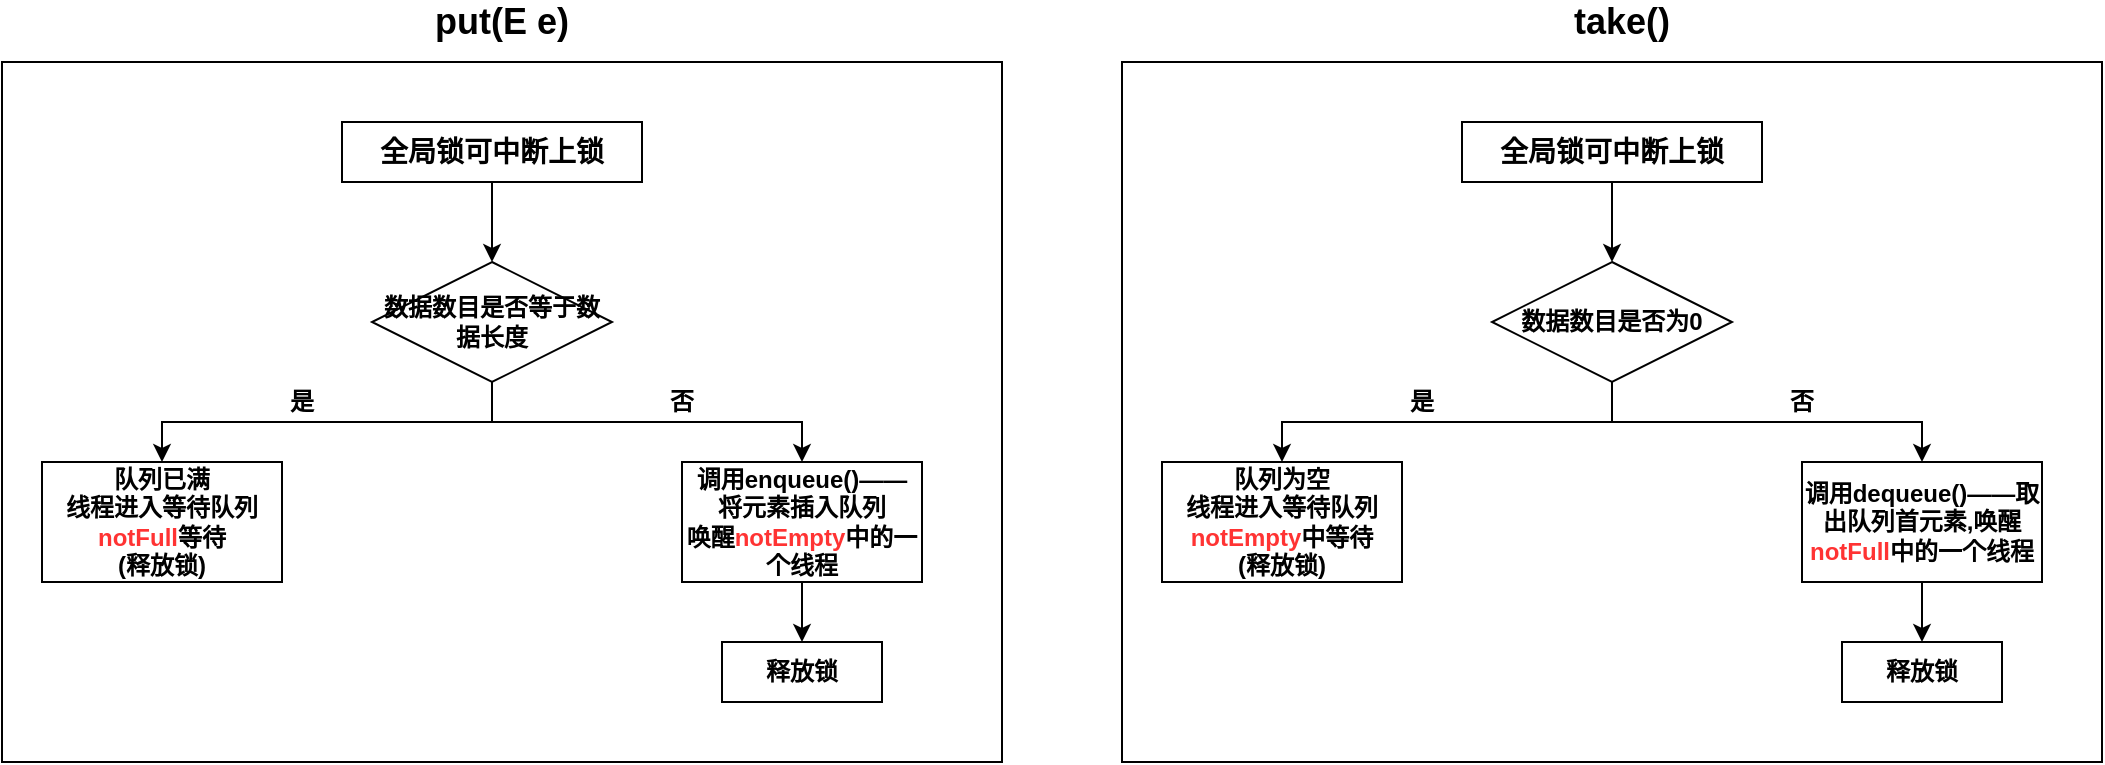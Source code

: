 <mxfile version="15.2.7" type="device"><diagram id="1-_AQjtJJ2hTWgYnR0Jd" name="第 1 页"><mxGraphModel dx="1205" dy="696" grid="1" gridSize="10" guides="1" tooltips="1" connect="1" arrows="1" fold="1" page="1" pageScale="1" pageWidth="827" pageHeight="1169" math="0" shadow="0"><root><mxCell id="0"/><mxCell id="1" parent="0"/><mxCell id="AFmiz90p8ESRLuMekRya-13" value="" style="rounded=0;whiteSpace=wrap;html=1;" vertex="1" parent="1"><mxGeometry x="120" y="40" width="500" height="350" as="geometry"/></mxCell><mxCell id="AFmiz90p8ESRLuMekRya-6" style="edgeStyle=orthogonalEdgeStyle;rounded=0;orthogonalLoop=1;jettySize=auto;html=1;exitX=0.5;exitY=1;exitDx=0;exitDy=0;entryX=0.5;entryY=0;entryDx=0;entryDy=0;" edge="1" parent="1" source="AFmiz90p8ESRLuMekRya-3" target="AFmiz90p8ESRLuMekRya-5"><mxGeometry relative="1" as="geometry"/></mxCell><mxCell id="AFmiz90p8ESRLuMekRya-3" value="&lt;b&gt;&lt;font style=&quot;font-size: 14px&quot;&gt;全局锁可中断上锁&lt;/font&gt;&lt;/b&gt;" style="rounded=0;whiteSpace=wrap;html=1;" vertex="1" parent="1"><mxGeometry x="290" y="70" width="150" height="30" as="geometry"/></mxCell><mxCell id="AFmiz90p8ESRLuMekRya-8" style="edgeStyle=orthogonalEdgeStyle;rounded=0;orthogonalLoop=1;jettySize=auto;html=1;exitX=0.5;exitY=1;exitDx=0;exitDy=0;" edge="1" parent="1" source="AFmiz90p8ESRLuMekRya-5" target="AFmiz90p8ESRLuMekRya-7"><mxGeometry relative="1" as="geometry"/></mxCell><mxCell id="AFmiz90p8ESRLuMekRya-10" style="edgeStyle=orthogonalEdgeStyle;rounded=0;orthogonalLoop=1;jettySize=auto;html=1;exitX=0.5;exitY=1;exitDx=0;exitDy=0;entryX=0.5;entryY=0;entryDx=0;entryDy=0;" edge="1" parent="1" source="AFmiz90p8ESRLuMekRya-5" target="AFmiz90p8ESRLuMekRya-9"><mxGeometry relative="1" as="geometry"/></mxCell><mxCell id="AFmiz90p8ESRLuMekRya-5" value="&lt;b&gt;数据数目是否等于数据长度&lt;/b&gt;" style="rhombus;whiteSpace=wrap;html=1;" vertex="1" parent="1"><mxGeometry x="305" y="140" width="120" height="60" as="geometry"/></mxCell><mxCell id="AFmiz90p8ESRLuMekRya-7" value="&lt;b&gt;队列已满&lt;br&gt;线程进入等待队列&lt;font color=&quot;#ff3333&quot;&gt;notFull&lt;/font&gt;等待&lt;br&gt;(释放锁)&lt;br&gt;&lt;/b&gt;" style="rounded=0;whiteSpace=wrap;html=1;" vertex="1" parent="1"><mxGeometry x="140" y="240" width="120" height="60" as="geometry"/></mxCell><mxCell id="AFmiz90p8ESRLuMekRya-27" style="edgeStyle=orthogonalEdgeStyle;rounded=0;orthogonalLoop=1;jettySize=auto;html=1;exitX=0.5;exitY=1;exitDx=0;exitDy=0;entryX=0.5;entryY=0;entryDx=0;entryDy=0;" edge="1" parent="1" source="AFmiz90p8ESRLuMekRya-9" target="AFmiz90p8ESRLuMekRya-26"><mxGeometry relative="1" as="geometry"/></mxCell><mxCell id="AFmiz90p8ESRLuMekRya-9" value="&lt;b&gt;调用enqueue()——&lt;br&gt;将元素插入队列&lt;br&gt;唤醒&lt;font color=&quot;#ff3333&quot;&gt;notEmpty&lt;/font&gt;中的一个线程&lt;br&gt;&lt;/b&gt;" style="rounded=0;whiteSpace=wrap;html=1;" vertex="1" parent="1"><mxGeometry x="460" y="240" width="120" height="60" as="geometry"/></mxCell><mxCell id="AFmiz90p8ESRLuMekRya-11" value="&lt;b&gt;是&lt;/b&gt;" style="text;html=1;strokeColor=none;fillColor=none;align=center;verticalAlign=middle;whiteSpace=wrap;rounded=0;" vertex="1" parent="1"><mxGeometry x="250" y="200" width="40" height="20" as="geometry"/></mxCell><mxCell id="AFmiz90p8ESRLuMekRya-12" value="&lt;b&gt;否&lt;/b&gt;" style="text;html=1;strokeColor=none;fillColor=none;align=center;verticalAlign=middle;whiteSpace=wrap;rounded=0;" vertex="1" parent="1"><mxGeometry x="440" y="200" width="40" height="20" as="geometry"/></mxCell><mxCell id="AFmiz90p8ESRLuMekRya-14" value="&lt;b&gt;&lt;font style=&quot;font-size: 18px&quot;&gt;put(E e)&lt;/font&gt;&lt;/b&gt;" style="text;html=1;strokeColor=none;fillColor=none;align=center;verticalAlign=middle;whiteSpace=wrap;rounded=0;" vertex="1" parent="1"><mxGeometry x="320" y="10" width="100" height="20" as="geometry"/></mxCell><mxCell id="AFmiz90p8ESRLuMekRya-15" value="" style="rounded=0;whiteSpace=wrap;html=1;" vertex="1" parent="1"><mxGeometry x="680" y="40" width="490" height="350" as="geometry"/></mxCell><mxCell id="AFmiz90p8ESRLuMekRya-16" style="edgeStyle=orthogonalEdgeStyle;rounded=0;orthogonalLoop=1;jettySize=auto;html=1;exitX=0.5;exitY=1;exitDx=0;exitDy=0;entryX=0.5;entryY=0;entryDx=0;entryDy=0;" edge="1" parent="1" source="AFmiz90p8ESRLuMekRya-17" target="AFmiz90p8ESRLuMekRya-20"><mxGeometry relative="1" as="geometry"/></mxCell><mxCell id="AFmiz90p8ESRLuMekRya-17" value="&lt;b&gt;&lt;font style=&quot;font-size: 14px&quot;&gt;全局锁可中断上锁&lt;/font&gt;&lt;/b&gt;" style="rounded=0;whiteSpace=wrap;html=1;" vertex="1" parent="1"><mxGeometry x="850" y="70" width="150" height="30" as="geometry"/></mxCell><mxCell id="AFmiz90p8ESRLuMekRya-18" style="edgeStyle=orthogonalEdgeStyle;rounded=0;orthogonalLoop=1;jettySize=auto;html=1;exitX=0.5;exitY=1;exitDx=0;exitDy=0;" edge="1" parent="1" source="AFmiz90p8ESRLuMekRya-20" target="AFmiz90p8ESRLuMekRya-21"><mxGeometry relative="1" as="geometry"/></mxCell><mxCell id="AFmiz90p8ESRLuMekRya-19" style="edgeStyle=orthogonalEdgeStyle;rounded=0;orthogonalLoop=1;jettySize=auto;html=1;exitX=0.5;exitY=1;exitDx=0;exitDy=0;entryX=0.5;entryY=0;entryDx=0;entryDy=0;" edge="1" parent="1" source="AFmiz90p8ESRLuMekRya-20" target="AFmiz90p8ESRLuMekRya-22"><mxGeometry relative="1" as="geometry"/></mxCell><mxCell id="AFmiz90p8ESRLuMekRya-20" value="&lt;b&gt;数据数目是否为0&lt;/b&gt;" style="rhombus;whiteSpace=wrap;html=1;" vertex="1" parent="1"><mxGeometry x="865" y="140" width="120" height="60" as="geometry"/></mxCell><mxCell id="AFmiz90p8ESRLuMekRya-21" value="&lt;b&gt;队列为空&lt;br&gt;线程进入等待队列&lt;font color=&quot;#ff3333&quot;&gt;notEmpty&lt;/font&gt;中等待&lt;br&gt;(释放锁)&lt;br&gt;&lt;/b&gt;" style="rounded=0;whiteSpace=wrap;html=1;" vertex="1" parent="1"><mxGeometry x="700" y="240" width="120" height="60" as="geometry"/></mxCell><mxCell id="AFmiz90p8ESRLuMekRya-29" style="edgeStyle=orthogonalEdgeStyle;rounded=0;orthogonalLoop=1;jettySize=auto;html=1;exitX=0.5;exitY=1;exitDx=0;exitDy=0;entryX=0.5;entryY=0;entryDx=0;entryDy=0;" edge="1" parent="1" source="AFmiz90p8ESRLuMekRya-22" target="AFmiz90p8ESRLuMekRya-28"><mxGeometry relative="1" as="geometry"/></mxCell><mxCell id="AFmiz90p8ESRLuMekRya-22" value="&lt;b&gt;调用dequeue()——取出队列首元素,唤醒&lt;font color=&quot;#ff3333&quot;&gt;notFull&lt;/font&gt;中的一个线程&lt;br&gt;&lt;/b&gt;" style="rounded=0;whiteSpace=wrap;html=1;" vertex="1" parent="1"><mxGeometry x="1020" y="240" width="120" height="60" as="geometry"/></mxCell><mxCell id="AFmiz90p8ESRLuMekRya-23" value="&lt;b&gt;是&lt;/b&gt;" style="text;html=1;strokeColor=none;fillColor=none;align=center;verticalAlign=middle;whiteSpace=wrap;rounded=0;" vertex="1" parent="1"><mxGeometry x="810" y="200" width="40" height="20" as="geometry"/></mxCell><mxCell id="AFmiz90p8ESRLuMekRya-24" value="&lt;b&gt;否&lt;/b&gt;" style="text;html=1;strokeColor=none;fillColor=none;align=center;verticalAlign=middle;whiteSpace=wrap;rounded=0;" vertex="1" parent="1"><mxGeometry x="1000" y="200" width="40" height="20" as="geometry"/></mxCell><mxCell id="AFmiz90p8ESRLuMekRya-25" value="&lt;b&gt;&lt;font style=&quot;font-size: 18px&quot;&gt;take()&lt;/font&gt;&lt;/b&gt;" style="text;html=1;strokeColor=none;fillColor=none;align=center;verticalAlign=middle;whiteSpace=wrap;rounded=0;" vertex="1" parent="1"><mxGeometry x="880" y="10" width="100" height="20" as="geometry"/></mxCell><mxCell id="AFmiz90p8ESRLuMekRya-26" value="&lt;b&gt;释放锁&lt;br&gt;&lt;/b&gt;" style="rounded=0;whiteSpace=wrap;html=1;" vertex="1" parent="1"><mxGeometry x="480" y="330" width="80" height="30" as="geometry"/></mxCell><mxCell id="AFmiz90p8ESRLuMekRya-28" value="&lt;b&gt;释放锁&lt;br&gt;&lt;/b&gt;" style="rounded=0;whiteSpace=wrap;html=1;" vertex="1" parent="1"><mxGeometry x="1040" y="330" width="80" height="30" as="geometry"/></mxCell></root></mxGraphModel></diagram></mxfile>